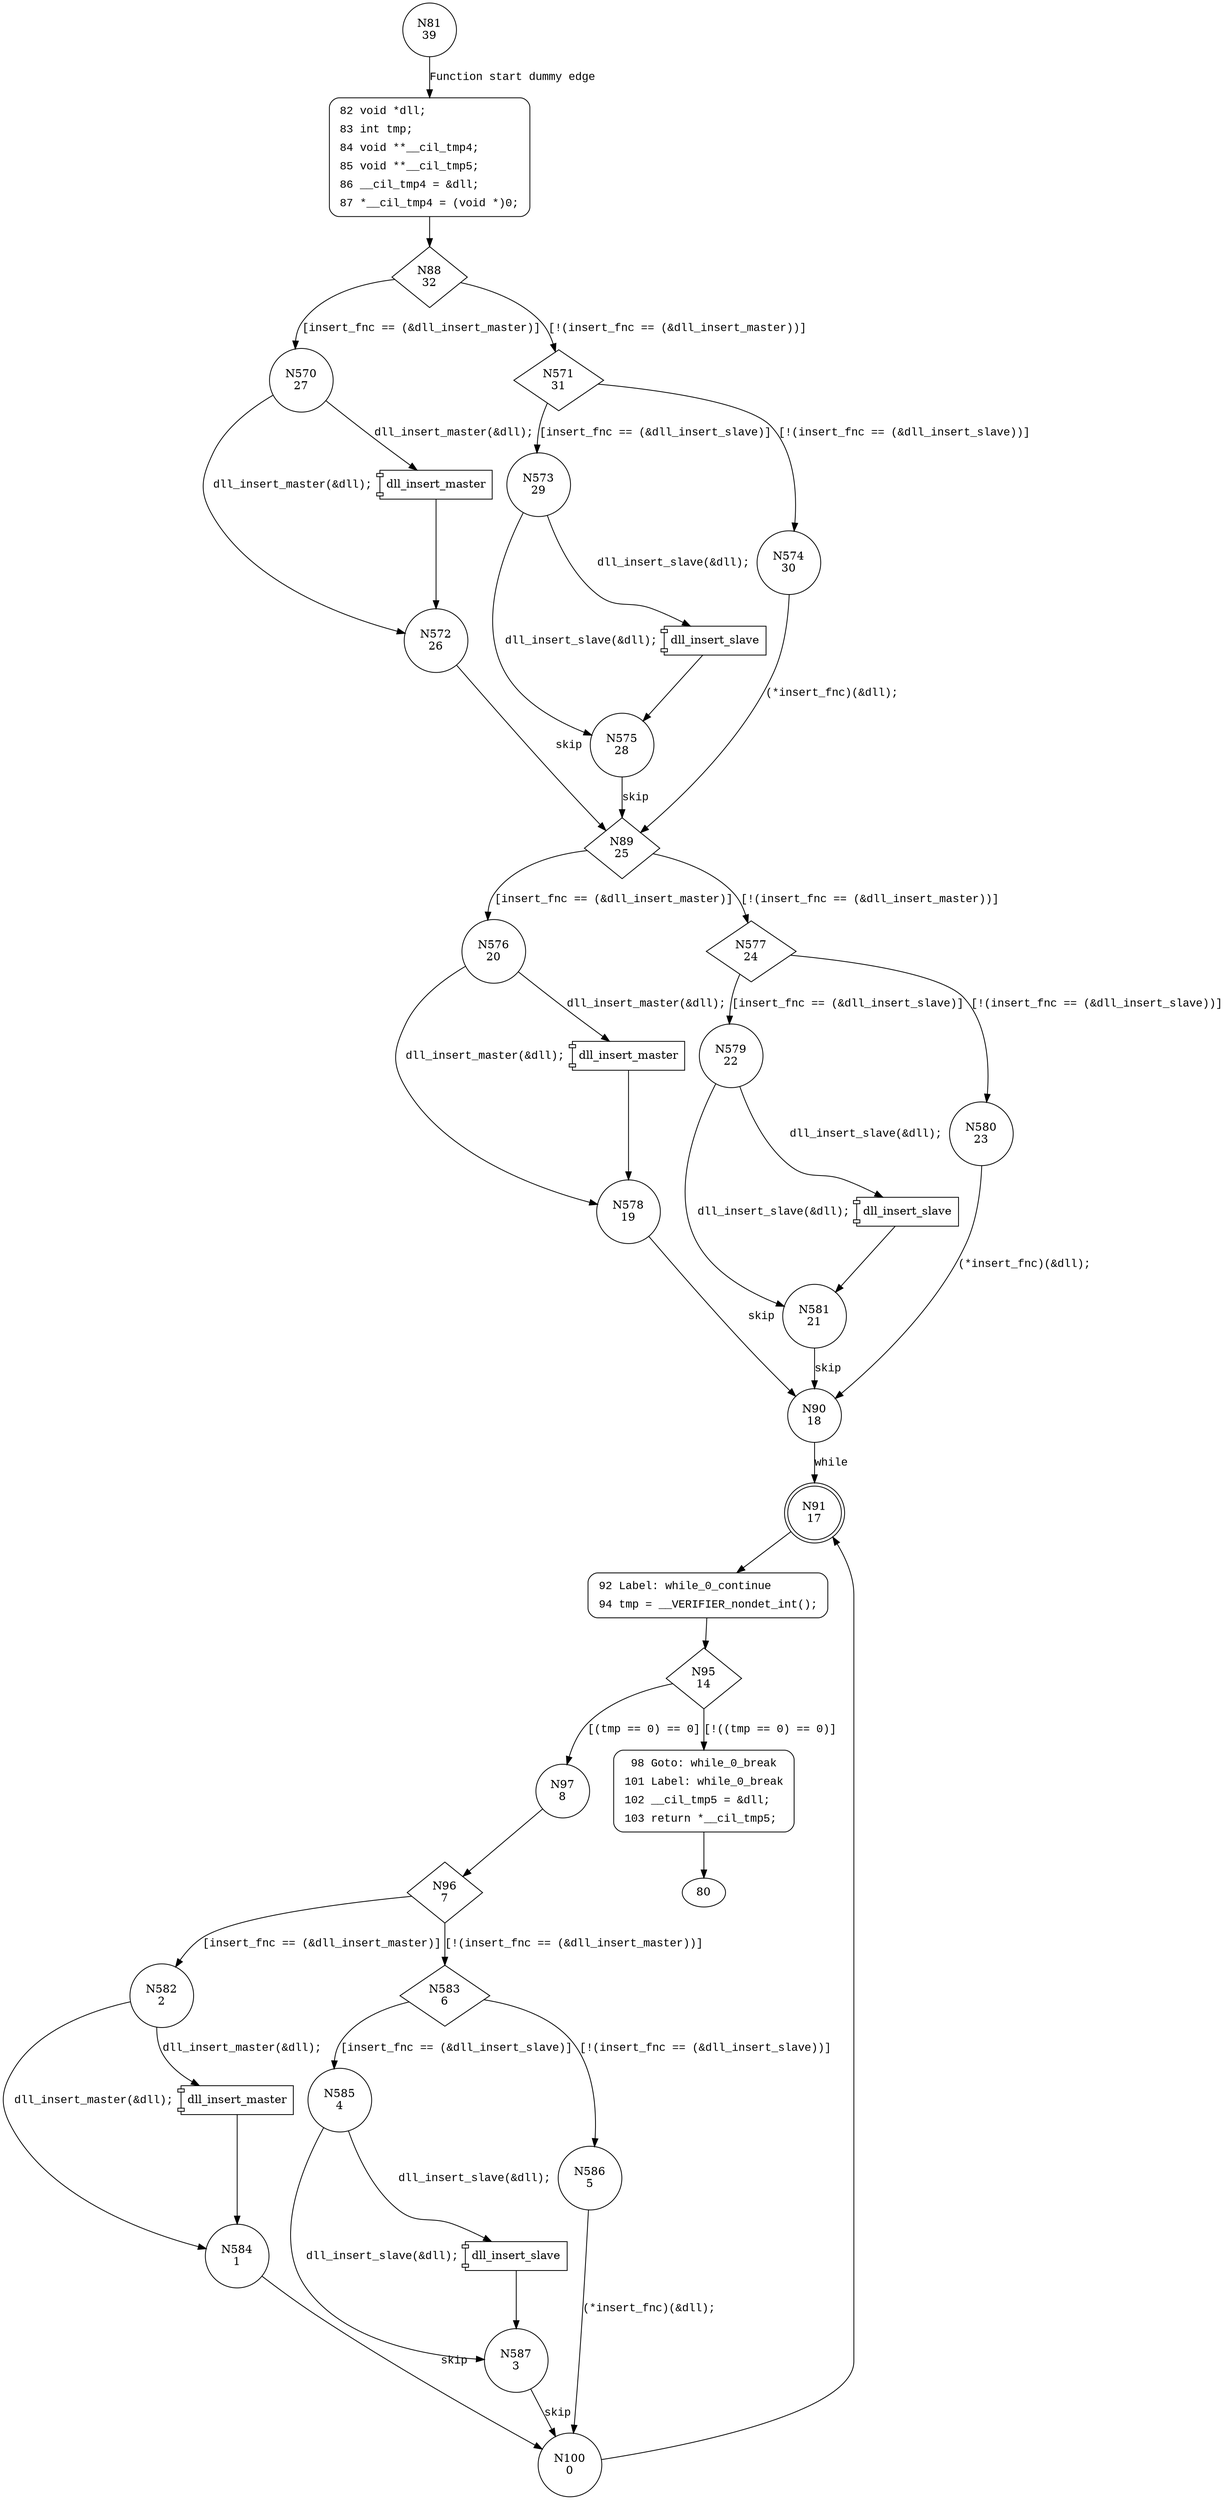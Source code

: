 digraph dll_create_generic {
81 [shape="circle" label="N81\n39"]
82 [shape="circle" label="N82\n38"]
88 [shape="diamond" label="N88\n32"]
570 [shape="circle" label="N570\n27"]
571 [shape="diamond" label="N571\n31"]
573 [shape="circle" label="N573\n29"]
574 [shape="circle" label="N574\n30"]
89 [shape="diamond" label="N89\n25"]
576 [shape="circle" label="N576\n20"]
577 [shape="diamond" label="N577\n24"]
579 [shape="circle" label="N579\n22"]
580 [shape="circle" label="N580\n23"]
90 [shape="circle" label="N90\n18"]
91 [shape="doublecircle" label="N91\n17"]
92 [shape="circle" label="N92\n16"]
95 [shape="diamond" label="N95\n14"]
97 [shape="circle" label="N97\n8"]
98 [shape="circle" label="N98\n13"]
96 [shape="diamond" label="N96\n7"]
582 [shape="circle" label="N582\n2"]
583 [shape="diamond" label="N583\n6"]
585 [shape="circle" label="N585\n4"]
586 [shape="circle" label="N586\n5"]
100 [shape="circle" label="N100\n0"]
587 [shape="circle" label="N587\n3"]
584 [shape="circle" label="N584\n1"]
581 [shape="circle" label="N581\n21"]
578 [shape="circle" label="N578\n19"]
575 [shape="circle" label="N575\n28"]
572 [shape="circle" label="N572\n26"]
82 [style="filled,bold" penwidth="1" fillcolor="white" fontname="Courier New" shape="Mrecord" label=<<table border="0" cellborder="0" cellpadding="3" bgcolor="white"><tr><td align="right">82</td><td align="left">void *dll;</td></tr><tr><td align="right">83</td><td align="left">int tmp;</td></tr><tr><td align="right">84</td><td align="left">void **__cil_tmp4;</td></tr><tr><td align="right">85</td><td align="left">void **__cil_tmp5;</td></tr><tr><td align="right">86</td><td align="left">__cil_tmp4 = &amp;dll;</td></tr><tr><td align="right">87</td><td align="left">*__cil_tmp4 = (void *)0;</td></tr></table>>]
82 -> 88[label=""]
92 [style="filled,bold" penwidth="1" fillcolor="white" fontname="Courier New" shape="Mrecord" label=<<table border="0" cellborder="0" cellpadding="3" bgcolor="white"><tr><td align="right">92</td><td align="left">Label: while_0_continue</td></tr><tr><td align="right">94</td><td align="left">tmp = __VERIFIER_nondet_int();</td></tr></table>>]
92 -> 95[label=""]
98 [style="filled,bold" penwidth="1" fillcolor="white" fontname="Courier New" shape="Mrecord" label=<<table border="0" cellborder="0" cellpadding="3" bgcolor="white"><tr><td align="right">98</td><td align="left">Goto: while_0_break</td></tr><tr><td align="right">101</td><td align="left">Label: while_0_break</td></tr><tr><td align="right">102</td><td align="left">__cil_tmp5 = &amp;dll;</td></tr><tr><td align="right">103</td><td align="left">return *__cil_tmp5;</td></tr></table>>]
98 -> 80[label=""]
81 -> 82 [label="Function start dummy edge" fontname="Courier New"]
88 -> 570 [label="[insert_fnc == (&dll_insert_master)]" fontname="Courier New"]
88 -> 571 [label="[!(insert_fnc == (&dll_insert_master))]" fontname="Courier New"]
571 -> 573 [label="[insert_fnc == (&dll_insert_slave)]" fontname="Courier New"]
571 -> 574 [label="[!(insert_fnc == (&dll_insert_slave))]" fontname="Courier New"]
89 -> 576 [label="[insert_fnc == (&dll_insert_master)]" fontname="Courier New"]
89 -> 577 [label="[!(insert_fnc == (&dll_insert_master))]" fontname="Courier New"]
577 -> 579 [label="[insert_fnc == (&dll_insert_slave)]" fontname="Courier New"]
577 -> 580 [label="[!(insert_fnc == (&dll_insert_slave))]" fontname="Courier New"]
90 -> 91 [label="while" fontname="Courier New"]
91 -> 92 [label="" fontname="Courier New"]
95 -> 97 [label="[(tmp == 0) == 0]" fontname="Courier New"]
95 -> 98 [label="[!((tmp == 0) == 0)]" fontname="Courier New"]
97 -> 96 [label="" fontname="Courier New"]
96 -> 582 [label="[insert_fnc == (&dll_insert_master)]" fontname="Courier New"]
96 -> 583 [label="[!(insert_fnc == (&dll_insert_master))]" fontname="Courier New"]
583 -> 585 [label="[insert_fnc == (&dll_insert_slave)]" fontname="Courier New"]
583 -> 586 [label="[!(insert_fnc == (&dll_insert_slave))]" fontname="Courier New"]
100 -> 91 [label="" fontname="Courier New"]
100006 [shape="component" label="dll_insert_slave"]
585 -> 100006 [label="dll_insert_slave(&dll);" fontname="Courier New"]
100006 -> 587 [label="" fontname="Courier New"]
585 -> 587 [label="dll_insert_slave(&dll);" fontname="Courier New"]
587 -> 100 [label="skip" fontname="Courier New"]
100007 [shape="component" label="dll_insert_master"]
582 -> 100007 [label="dll_insert_master(&dll);" fontname="Courier New"]
100007 -> 584 [label="" fontname="Courier New"]
582 -> 584 [label="dll_insert_master(&dll);" fontname="Courier New"]
584 -> 100 [label="skip" fontname="Courier New"]
100008 [shape="component" label="dll_insert_slave"]
579 -> 100008 [label="dll_insert_slave(&dll);" fontname="Courier New"]
100008 -> 581 [label="" fontname="Courier New"]
579 -> 581 [label="dll_insert_slave(&dll);" fontname="Courier New"]
581 -> 90 [label="skip" fontname="Courier New"]
100009 [shape="component" label="dll_insert_master"]
576 -> 100009 [label="dll_insert_master(&dll);" fontname="Courier New"]
100009 -> 578 [label="" fontname="Courier New"]
576 -> 578 [label="dll_insert_master(&dll);" fontname="Courier New"]
578 -> 90 [label="skip" fontname="Courier New"]
100010 [shape="component" label="dll_insert_slave"]
573 -> 100010 [label="dll_insert_slave(&dll);" fontname="Courier New"]
100010 -> 575 [label="" fontname="Courier New"]
573 -> 575 [label="dll_insert_slave(&dll);" fontname="Courier New"]
575 -> 89 [label="skip" fontname="Courier New"]
100011 [shape="component" label="dll_insert_master"]
570 -> 100011 [label="dll_insert_master(&dll);" fontname="Courier New"]
100011 -> 572 [label="" fontname="Courier New"]
570 -> 572 [label="dll_insert_master(&dll);" fontname="Courier New"]
572 -> 89 [label="skip" fontname="Courier New"]
574 -> 89 [label="(*insert_fnc)(&dll);" fontname="Courier New"]
580 -> 90 [label="(*insert_fnc)(&dll);" fontname="Courier New"]
586 -> 100 [label="(*insert_fnc)(&dll);" fontname="Courier New"]
}